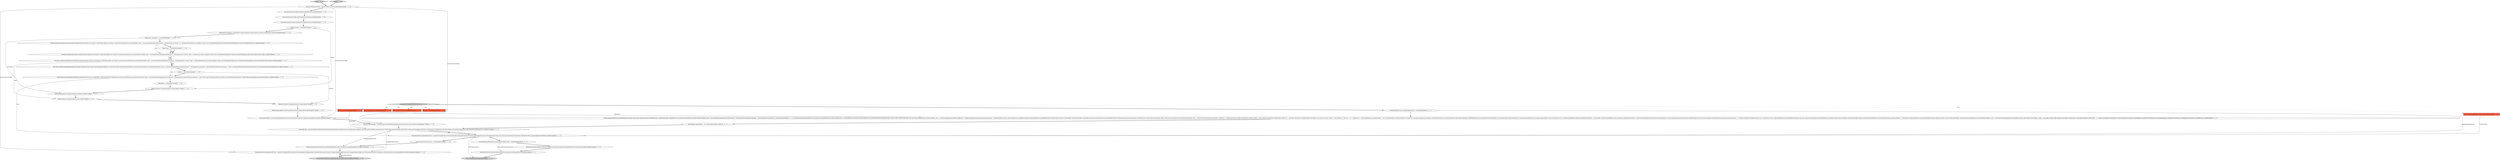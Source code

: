 digraph {
15 [style = filled, label = "this.pulsarConnectorConfig.setMaxSplitEntryQueueSize(10)@@@5@@@['1', '1', '0']", fillcolor = white, shape = ellipse image = "AAA0AAABBB1BBB"];
42 [style = filled, label = "return pulsarRecordCursor@@@83@@@['0', '0', '1']", fillcolor = lightgray, shape = ellipse image = "AAA0AAABBB3BBB"];
8 [style = filled, label = "Topics topics = mock()@@@22@@@['1', '1', '0']", fillcolor = white, shape = ellipse image = "AAA0AAABBB1BBB"];
16 [style = filled, label = "doReturn(tenants).when(pulsarAdmin).tenants()@@@71@@@['1', '1', '0']", fillcolor = white, shape = ellipse image = "AAA0AAABBB1BBB"];
40 [style = filled, label = "final TopicName topicName@@@2@@@['0', '0', '1']", fillcolor = tomato, shape = box image = "AAA0AAABBB3BBB"];
21 [style = filled, label = "doReturn(schemas).when(pulsarAdmin).schemas()@@@74@@@['1', '1', '0']", fillcolor = white, shape = ellipse image = "AAA0AAABBB1BBB"];
14 [style = filled, label = "this.pulsarMetadata = new PulsarMetadata(pulsarConnectorId,this.pulsarConnectorConfig,dispatchingRowDecoderFactory)@@@76@@@['1', '1', '0']", fillcolor = white, shape = ellipse image = "AAA0AAABBB1BBB"];
18 [style = filled, label = "this.pulsarSplitManager = Mockito.spy(new PulsarSplitManager(pulsarConnectorId,this.pulsarConnectorConfig))@@@77@@@['1', '1', '0']", fillcolor = white, shape = ellipse image = "AAA0AAABBB1BBB"];
20 [style = filled, label = "when(namespaces.getNamespaces(anyString())).thenAnswer(new Answer<List<String>>(){@Override public List<String> answer(InvocationOnMock invocation){Object(( args = invocation.getArguments()String tenant = (String)args(0(List<String> ns = getNamespace(tenant)if (ns.isEmpty()) {throw new PulsarAdminException(new ClientErrorException(Response.status(404).build()))}return ns}})@@@10@@@['1', '1', '0']", fillcolor = white, shape = ellipse image = "AAA0AAABBB1BBB"];
34 [style = filled, label = "mockKeyValueSchemaPulsarRecordCursor['0', '0', '1']", fillcolor = lightgray, shape = diamond image = "AAA0AAABBB3BBB"];
4 [style = filled, label = "when(schemas.getSchemaInfo(anyString())).thenAnswer(new Answer<SchemaInfo>(){@Override public SchemaInfo answer(InvocationOnMock invocationOnMock){Object(( args = invocationOnMock.getArguments()String topic = (String)args(0(if (topicsToSchemas.get(topic) != null) {return topicsToSchemas.get(topic)}{throw new PulsarAdminException(new ClientErrorException(Response.status(404).build()))}}})@@@57@@@['1', '1', '0']", fillcolor = white, shape = ellipse image = "AAA0AAABBB1BBB"];
25 [style = filled, label = "Namespaces namespaces = mock()@@@9@@@['1', '1', '0']", fillcolor = white, shape = ellipse image = "AAA0AAABBB1BBB"];
24 [style = filled, label = "when(PulsarConnectorCache.instance.getManagedLedgerFactory()).thenReturn(managedLedgerFactory)@@@192@@@['1', '1', '0']", fillcolor = white, shape = ellipse image = "AAA0AAABBB1BBB"];
13 [style = filled, label = "doReturn(pulsarAdmin).when(this.pulsarConnectorConfig).getPulsarAdmin()@@@75@@@['1', '1', '0']", fillcolor = white, shape = ellipse image = "AAA0AAABBB1BBB"];
33 [style = filled, label = "final Long entriesNum@@@2@@@['0', '0', '1']", fillcolor = tomato, shape = box image = "AAA0AAABBB3BBB"];
41 [style = filled, label = "final KeyValueSchema schema@@@2@@@['0', '0', '1']", fillcolor = tomato, shape = box image = "AAA0AAABBB3BBB"];
35 [style = filled, label = "when(managedLedgerFactory.openReadOnlyCursor(any(),any(),any())).then(new Answer<ReadOnlyCursor>(){@Override public ReadOnlyCursor answer(InvocationOnMock invocationOnMock){Object(( args = invocationOnMock.getArguments()String topic = (String)args(0(PositionImpl positionImpl = (PositionImpl)args(1(int position = positionImpl.getEntryId() == -1? 0: (int)positionImpl.getEntryId()positions.put(topic,position)ReadOnlyCursorImpl readOnlyCursor = mock()doReturn(entriesNum).when(readOnlyCursor).getNumberOfEntries()doAnswer(new Answer<Void>(){@Override public Void answer(InvocationOnMock invocation){Object(( args = invocation.getArguments()Integer skipEntries = (Integer)args(0(positions.put(topic,positions.get(topic) + skipEntries)return null}}).when(readOnlyCursor).skipEntries(anyInt())when(readOnlyCursor.getReadPosition()).thenAnswer(new Answer<PositionImpl>(){@Override public PositionImpl answer(InvocationOnMock invocationOnMock){return PositionImpl.get(0,positions.get(topic))}})doAnswer(new Answer(){@Override public Object answer(InvocationOnMock invocationOnMock){Object(( args = invocationOnMock.getArguments()Integer readEntries = (Integer)args(0(AsyncCallbacks.ReadEntriesCallback callback = (AsyncCallbacks.ReadEntriesCallback)args(1(Object ctx = args(2(new Thread(new Runnable(){@Override public void run(){List<Entry> entries = new LinkedList<>()for (int i = 0 i < readEntries i++){MessageMetadata messageMetadata = new MessageMetadata().setProducerName(\"test-producer\").setSequenceId(positions.get(topic)).setPublishTime(System.currentTimeMillis())if (KeyValueEncodingType.SEPARATED.equals(schema.getKeyValueEncodingType())) {messageMetadata.setPartitionKey(new String(schema.getKeySchema().encode(message.getKey()),Charset.forName(\"UTF-8\"))).setPartitionKeyB64Encoded(false)}ByteBuf dataPayload = io.netty.buffer.Unpooled.copiedBuffer(schema.encode(message))ByteBuf byteBuf = serializeMetadataAndPayload(Commands.ChecksumType.Crc32c,messageMetadata,dataPayload)entries.add(EntryImpl.create(0,positions.get(topic),byteBuf))positions.put(topic,positions.get(topic) + 1)}callback.readEntriesComplete(entries,ctx)}}).start()return null}}).when(readOnlyCursor).asyncReadEntries(anyInt(),any(),any(),any())when(readOnlyCursor.hasMoreEntries()).thenAnswer(new Answer<Boolean>(){@Override public Boolean answer(InvocationOnMock invocationOnMock){return positions.get(topic) < entriesNum}})when(readOnlyCursor.getNumberOfEntries(any())).then(new Answer<Long>(){@Override public Long answer(InvocationOnMock invocationOnMock){Object(( args = invocationOnMock.getArguments()com.google.common.collect.Range<PositionImpl> range = (com.google.common.collect.Range<PositionImpl>)args(0(return (range.upperEndpoint().getEntryId() + 1) - range.lowerEndpoint().getEntryId()}})when(readOnlyCursor.getCurrentLedgerInfo()).thenReturn(MLDataFormats.ManagedLedgerInfo.LedgerInfo.newBuilder().setLedgerId(0).build())return readOnlyCursor}})@@@4@@@['0', '0', '1']", fillcolor = white, shape = ellipse image = "AAA0AAABBB3BBB"];
2 [style = filled, label = "PulsarConnectorCache.instance = mock()@@@191@@@['1', '1', '0']", fillcolor = white, shape = ellipse image = "AAA0AAABBB1BBB"];
1 [style = filled, label = "this.pulsarConnectorConfig.setMaxSplitMessageQueueSize(100)@@@6@@@['1', '1', '0']", fillcolor = white, shape = ellipse image = "AAA0AAABBB1BBB"];
22 [style = filled, label = "this.pulsarRecordCursors.put(split.getKey(),pulsarRecordCursor)@@@195@@@['1', '1', '0']", fillcolor = lightgray, shape = ellipse image = "AAA0AAABBB1BBB"];
3 [style = filled, label = "Tenants tenants = mock()@@@7@@@['1', '1', '0']", fillcolor = white, shape = ellipse image = "AAA0AAABBB1BBB"];
5 [style = filled, label = "pulsarAdmin = mock()@@@70@@@['1', '1', '0']", fillcolor = white, shape = ellipse image = "AAA0AAABBB1BBB"];
6 [style = filled, label = "this.pulsarConnectorConfig.setMaxEntryReadBatchSize(1)@@@4@@@['1', '1', '0']", fillcolor = white, shape = ellipse image = "AAA0AAABBB1BBB"];
39 [style = filled, label = "PulsarSqlSchemaInfoProvider pulsarSqlSchemaInfoProvider = mock()@@@80@@@['0', '0', '1']", fillcolor = white, shape = ellipse image = "AAA0AAABBB3BBB"];
30 [style = filled, label = "pulsarRecordCursor.setPulsarSqlSchemaInfoProvider(pulsarSqlSchemaInfoProvider)@@@82@@@['0', '0', '1']", fillcolor = white, shape = ellipse image = "AAA0AAABBB3BBB"];
38 [style = filled, label = "List<PulsarColumnHandle> ColumnHandles@@@2@@@['0', '0', '1']", fillcolor = tomato, shape = box image = "AAA0AAABBB3BBB"];
10 [style = filled, label = "this.pulsarConnectorConfig = spy(new PulsarConnectorConfig())@@@3@@@['1', '1', '0']", fillcolor = white, shape = ellipse image = "AAA0AAABBB1BBB"];
17 [style = filled, label = "doReturn(topics).when(pulsarAdmin).topics()@@@73@@@['1', '1', '0']", fillcolor = white, shape = ellipse image = "AAA0AAABBB1BBB"];
9 [style = filled, label = "PulsarSplit split = new PulsarSplit(0,pulsarConnectorId.toString(),topicName.getNamespace(),topicName.getLocalName(),topicName.getLocalName(),entriesNum,new String(schema.getSchemaInfo().getSchema()),schema.getSchemaInfo().getType(),0,entriesNum,0,0,TupleDomain.all(),objectMapper.writeValueAsString(schema.getSchemaInfo().getProperties()),null)@@@78@@@['1', '1', '1']", fillcolor = white, shape = ellipse image = "AAA0AAABBB1BBB"];
0 [style = filled, label = "when(topics.getPartitionedTopicMetadata(anyString())).thenAnswer(new Answer<PartitionedTopicMetadata>(){@Override public PartitionedTopicMetadata answer(InvocationOnMock invocationOnMock){Object(( args = invocationOnMock.getArguments()String topic = (String)args(0(int partitions = partitionedTopicsToPartitions.get(topic) == null? 0: partitionedTopicsToPartitions.get(topic)return new PartitionedTopicMetadata(partitions)}})@@@47@@@['1', '1', '0']", fillcolor = white, shape = ellipse image = "AAA0AAABBB1BBB"];
36 [style = filled, label = "ManagedLedgerFactory managedLedgerFactory = mock()@@@3@@@['0', '0', '1']", fillcolor = white, shape = ellipse image = "AAA0AAABBB3BBB"];
23 [style = filled, label = "doReturn(namespaces).when(pulsarAdmin).namespaces()@@@72@@@['1', '1', '0']", fillcolor = white, shape = ellipse image = "AAA0AAABBB1BBB"];
32 [style = filled, label = "KeyValue message@@@2@@@['0', '0', '1']", fillcolor = tomato, shape = box image = "AAA0AAABBB3BBB"];
7 [style = filled, label = "when(topics.getPartitionedTopicList(anyString())).thenAnswer(new Answer<List<String>>(){@Override public List<String> answer(InvocationOnMock invocationOnMock){Object(( args = invocationOnMock.getArguments()String ns = (String)args(0(List<String> topics = getPartitionedTopics(ns)if (topics.isEmpty()) {throw new PulsarAdminException(new ClientErrorException(Response.status(404).build()))}return topics}})@@@35@@@['1', '1', '0']", fillcolor = white, shape = ellipse image = "AAA0AAABBB1BBB"];
19 [style = filled, label = "setup['1', '0', '0']", fillcolor = lightgray, shape = diamond image = "AAA0AAABBB1BBB"];
28 [style = filled, label = "PulsarRecordCursor pulsarRecordCursor = spy(new PulsarRecordCursor(ColumnHandles,split,pulsarConnectorConfig,managedLedgerFactory,new ManagedLedgerConfig(),new PulsarConnectorMetricsTracker(new NullStatsProvider()),dispatchingRowDecoderFactory))@@@79@@@['1', '1', '1']", fillcolor = white, shape = ellipse image = "AAA0AAABBB1BBB"];
31 [style = filled, label = "when(pulsarSqlSchemaInfoProvider.getSchemaByVersion(any())).thenReturn(completedFuture(schema.getSchemaInfo()))@@@81@@@['0', '0', '1']", fillcolor = white, shape = ellipse image = "AAA0AAABBB3BBB"];
26 [style = filled, label = "schemas = mock()@@@56@@@['1', '1', '0']", fillcolor = white, shape = ellipse image = "AAA0AAABBB1BBB"];
37 [style = filled, label = "ObjectMapper objectMapper = new ObjectMapper()@@@77@@@['0', '0', '1']", fillcolor = white, shape = ellipse image = "AAA0AAABBB3BBB"];
27 [style = filled, label = "when(topics.getList(anyString())).thenAnswer(new Answer<List<String>>(){@Override public List<String> answer(InvocationOnMock invocationOnMock){Object(( args = invocationOnMock.getArguments()String ns = (String)args(0(List<String> topics = getTopics(ns)if (topics.isEmpty()) {throw new PulsarAdminException(new ClientErrorException(Response.status(404).build()))}return topics}})@@@23@@@['1', '1', '0']", fillcolor = white, shape = ellipse image = "AAA0AAABBB1BBB"];
29 [style = filled, label = "setup['0', '1', '0']", fillcolor = lightgray, shape = diamond image = "AAA0AAABBB2BBB"];
12 [style = filled, label = "PulsarRecordCursor pulsarRecordCursor = spy(new PulsarRecordCursor(topicsToColumnHandles.get(split.getKey()),split.getValue(),pulsarConnectorConfig,managedLedgerFactory,new ManagedLedgerConfig(),new PulsarConnectorMetricsTracker(new NullStatsProvider()),dispatchingRowDecoderFactory))@@@194@@@['1', '1', '0']", fillcolor = white, shape = ellipse image = "AAA0AAABBB1BBB"];
11 [style = filled, label = "doReturn(new LinkedList<>(topicNames.stream().map(null).collect(Collectors.toSet()))).when(tenants).getTenants()@@@8@@@['1', '1', '0']", fillcolor = white, shape = ellipse image = "AAA0AAABBB1BBB"];
34->32 [style = dotted, label="true"];
24->12 [style = bold, label=""];
7->0 [style = solid, label="args"];
0->26 [style = bold, label=""];
9->28 [style = solid, label="split"];
28->39 [style = bold, label=""];
26->21 [style = solid, label="schemas"];
30->42 [style = bold, label=""];
33->35 [style = solid, label="entriesNum"];
1->3 [style = bold, label=""];
3->11 [style = bold, label=""];
10->14 [style = solid, label="pulsarConnectorConfig"];
19->10 [style = bold, label=""];
7->0 [style = bold, label=""];
9->24 [style = solid, label="managedLedgerFactory"];
16->23 [style = bold, label=""];
26->4 [style = bold, label=""];
10->6 [style = bold, label=""];
27->7 [style = solid, label="args"];
6->15 [style = bold, label=""];
34->38 [style = dotted, label="true"];
37->9 [style = bold, label=""];
25->23 [style = solid, label="namespaces"];
28->42 [style = solid, label="pulsarRecordCursor"];
5->16 [style = bold, label=""];
9->28 [style = bold, label=""];
10->12 [style = solid, label="pulsarConnectorConfig"];
28->2 [style = bold, label=""];
25->20 [style = bold, label=""];
20->8 [style = bold, label=""];
8->27 [style = solid, label="topics"];
0->4 [style = solid, label="args"];
20->27 [style = solid, label="args"];
35->37 [style = bold, label=""];
39->31 [style = bold, label=""];
3->16 [style = solid, label="tenants"];
22->12 [style = bold, label=""];
34->41 [style = dotted, label="true"];
34->36 [style = bold, label=""];
27->7 [style = bold, label=""];
4->28 [style = solid, label="args"];
31->30 [style = bold, label=""];
12->22 [style = solid, label="pulsarRecordCursor"];
18->9 [style = bold, label=""];
36->28 [style = solid, label="managedLedgerFactory"];
34->33 [style = dotted, label="true"];
29->10 [style = bold, label=""];
23->17 [style = bold, label=""];
14->18 [style = bold, label=""];
7->17 [style = solid, label="topics"];
38->28 [style = solid, label="ColumnHandles"];
39->30 [style = solid, label="pulsarSqlSchemaInfoProvider"];
9->12 [style = solid, label="managedLedgerFactory"];
2->24 [style = bold, label=""];
36->35 [style = bold, label=""];
8->27 [style = bold, label=""];
10->18 [style = solid, label="pulsarConnectorConfig"];
4->5 [style = bold, label=""];
17->21 [style = bold, label=""];
13->14 [style = bold, label=""];
12->22 [style = bold, label=""];
33->9 [style = solid, label="entriesNum"];
34->40 [style = dotted, label="true"];
11->25 [style = bold, label=""];
21->13 [style = bold, label=""];
15->1 [style = bold, label=""];
}
